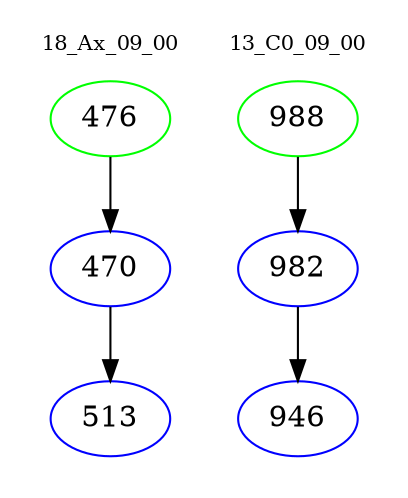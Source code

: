 digraph{
subgraph cluster_0 {
color = white
label = "18_Ax_09_00";
fontsize=10;
T0_476 [label="476", color="green"]
T0_476 -> T0_470 [color="black"]
T0_470 [label="470", color="blue"]
T0_470 -> T0_513 [color="black"]
T0_513 [label="513", color="blue"]
}
subgraph cluster_1 {
color = white
label = "13_C0_09_00";
fontsize=10;
T1_988 [label="988", color="green"]
T1_988 -> T1_982 [color="black"]
T1_982 [label="982", color="blue"]
T1_982 -> T1_946 [color="black"]
T1_946 [label="946", color="blue"]
}
}
